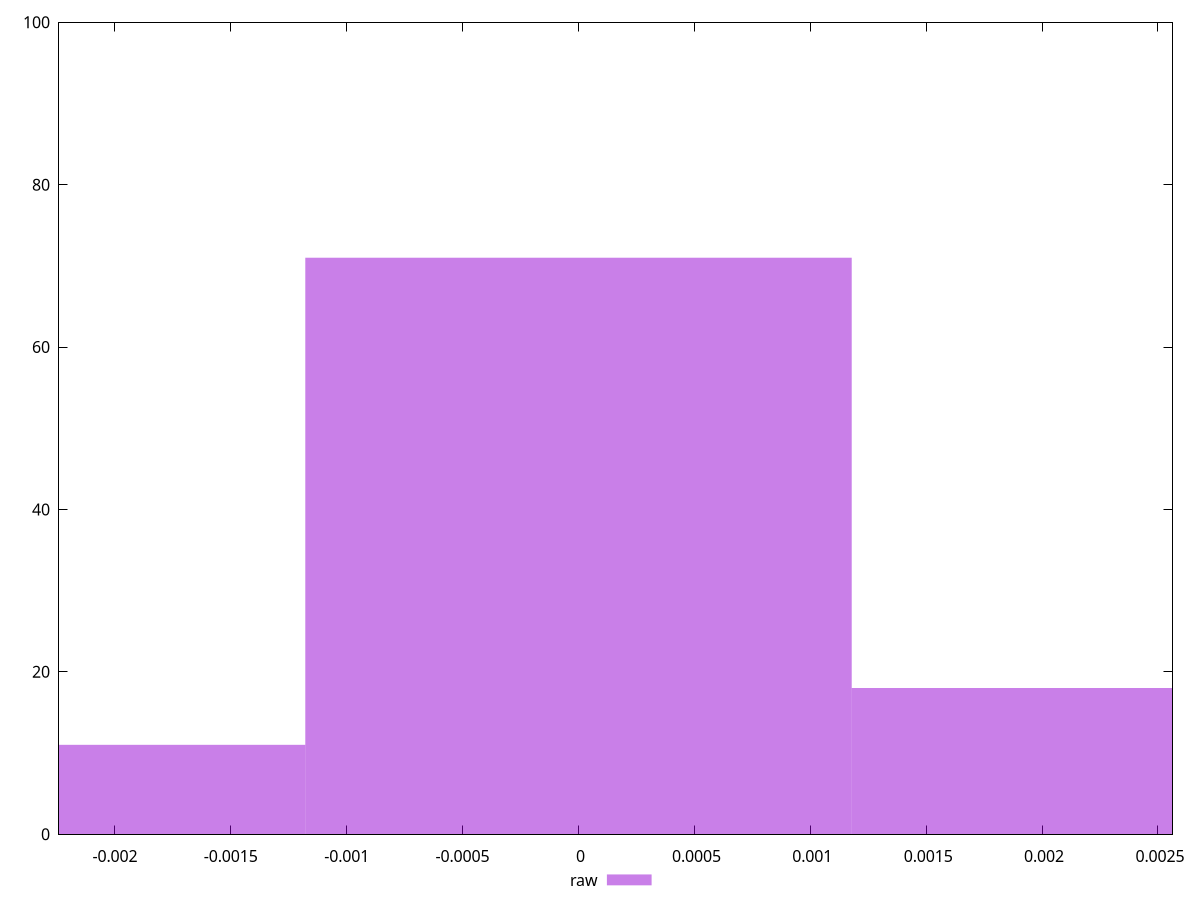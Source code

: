 reset

$raw <<EOF
0 71
-0.002357558111442505 11
0.002357558111442505 18
EOF

set key outside below
set boxwidth 0.002357558111442505
set xrange [-0.002241393143644719:0.0025627766009165766]
set yrange [0:100]
set trange [0:100]
set style fill transparent solid 0.5 noborder
set terminal svg size 640, 490 enhanced background rgb 'white'
set output "report_00025_2021-02-22T21:38:55.199Z/meta/pScore-difference/samples/pages/raw/histogram.svg"

plot $raw title "raw" with boxes

reset
